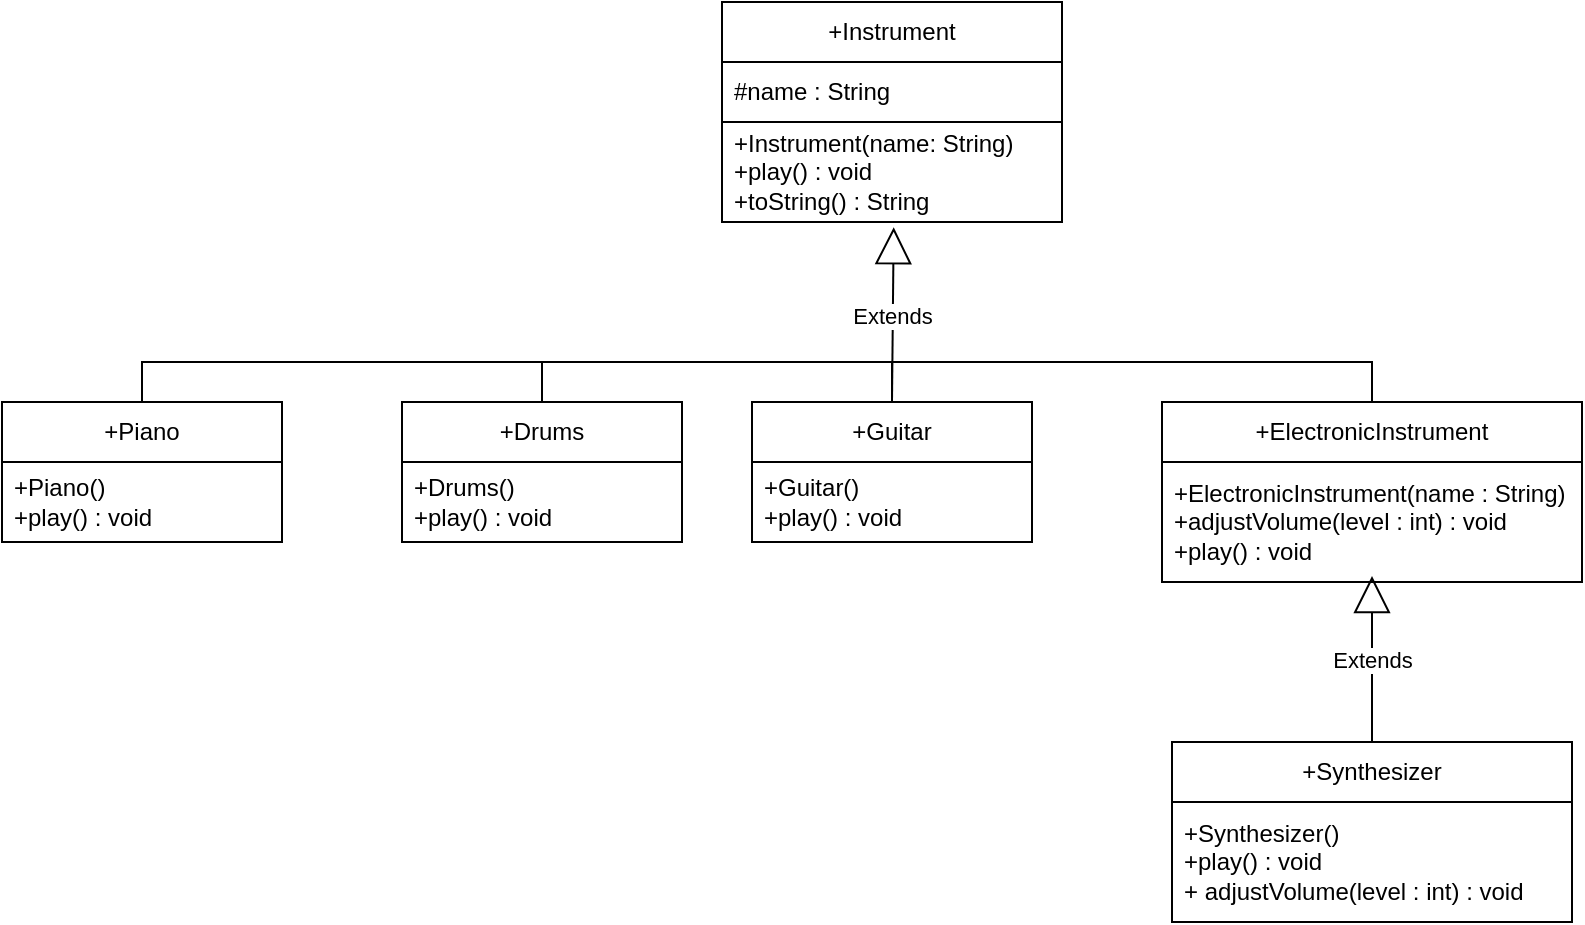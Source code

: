 <mxfile version="24.9.2">
  <diagram name="Страница — 1" id="81Tuuqp5_1Kg4wqEXLPr">
    <mxGraphModel dx="954" dy="647" grid="1" gridSize="10" guides="1" tooltips="1" connect="1" arrows="1" fold="1" page="1" pageScale="1" pageWidth="827" pageHeight="1169" math="0" shadow="0">
      <root>
        <mxCell id="0" />
        <mxCell id="1" parent="0" />
        <mxCell id="wwmCVKzJI6QBJEnrf--R-1" value="+Instrument" style="swimlane;fontStyle=0;childLayout=stackLayout;horizontal=1;startSize=30;horizontalStack=0;resizeParent=1;resizeParentMax=0;resizeLast=0;collapsible=1;marginBottom=0;whiteSpace=wrap;html=1;strokeColor=default;" vertex="1" parent="1">
          <mxGeometry x="370" y="60" width="170" height="110" as="geometry" />
        </mxCell>
        <mxCell id="wwmCVKzJI6QBJEnrf--R-2" value="#name : String" style="text;strokeColor=none;fillColor=none;align=left;verticalAlign=middle;spacingLeft=4;spacingRight=4;overflow=hidden;points=[[0,0.5],[1,0.5]];portConstraint=eastwest;rotatable=0;whiteSpace=wrap;html=1;" vertex="1" parent="wwmCVKzJI6QBJEnrf--R-1">
          <mxGeometry y="30" width="170" height="30" as="geometry" />
        </mxCell>
        <mxCell id="wwmCVKzJI6QBJEnrf--R-3" value="&lt;div&gt;+Instrument(name: String)&lt;/div&gt;+play() : void&lt;div&gt;+toString() : String&lt;/div&gt;" style="text;strokeColor=default;fillColor=none;align=left;verticalAlign=middle;spacingLeft=4;spacingRight=4;overflow=hidden;points=[[0,0.5],[1,0.5]];portConstraint=eastwest;rotatable=0;whiteSpace=wrap;html=1;" vertex="1" parent="wwmCVKzJI6QBJEnrf--R-1">
          <mxGeometry y="60" width="170" height="50" as="geometry" />
        </mxCell>
        <mxCell id="wwmCVKzJI6QBJEnrf--R-5" value="+Piano" style="swimlane;fontStyle=0;childLayout=stackLayout;horizontal=1;startSize=30;horizontalStack=0;resizeParent=1;resizeParentMax=0;resizeLast=0;collapsible=1;marginBottom=0;whiteSpace=wrap;html=1;" vertex="1" parent="1">
          <mxGeometry x="10" y="260" width="140" height="70" as="geometry" />
        </mxCell>
        <mxCell id="wwmCVKzJI6QBJEnrf--R-6" value="+Piano()&lt;div&gt;+play() : void&lt;/div&gt;" style="text;strokeColor=none;fillColor=none;align=left;verticalAlign=middle;spacingLeft=4;spacingRight=4;overflow=hidden;points=[[0,0.5],[1,0.5]];portConstraint=eastwest;rotatable=0;whiteSpace=wrap;html=1;" vertex="1" parent="wwmCVKzJI6QBJEnrf--R-5">
          <mxGeometry y="30" width="140" height="40" as="geometry" />
        </mxCell>
        <mxCell id="wwmCVKzJI6QBJEnrf--R-9" value="+Drums" style="swimlane;fontStyle=0;childLayout=stackLayout;horizontal=1;startSize=30;horizontalStack=0;resizeParent=1;resizeParentMax=0;resizeLast=0;collapsible=1;marginBottom=0;whiteSpace=wrap;html=1;" vertex="1" parent="1">
          <mxGeometry x="210" y="260" width="140" height="70" as="geometry" />
        </mxCell>
        <mxCell id="wwmCVKzJI6QBJEnrf--R-10" value="+Drums()&lt;div&gt;+play() : void&lt;/div&gt;" style="text;strokeColor=none;fillColor=none;align=left;verticalAlign=middle;spacingLeft=4;spacingRight=4;overflow=hidden;points=[[0,0.5],[1,0.5]];portConstraint=eastwest;rotatable=0;whiteSpace=wrap;html=1;" vertex="1" parent="wwmCVKzJI6QBJEnrf--R-9">
          <mxGeometry y="30" width="140" height="40" as="geometry" />
        </mxCell>
        <mxCell id="wwmCVKzJI6QBJEnrf--R-13" value="+Guitar" style="swimlane;fontStyle=0;childLayout=stackLayout;horizontal=1;startSize=30;horizontalStack=0;resizeParent=1;resizeParentMax=0;resizeLast=0;collapsible=1;marginBottom=0;whiteSpace=wrap;html=1;" vertex="1" parent="1">
          <mxGeometry x="385" y="260" width="140" height="70" as="geometry" />
        </mxCell>
        <mxCell id="wwmCVKzJI6QBJEnrf--R-24" value="" style="endArrow=none;html=1;rounded=0;entryX=0.5;entryY=0;entryDx=0;entryDy=0;" edge="1" parent="wwmCVKzJI6QBJEnrf--R-13" target="wwmCVKzJI6QBJEnrf--R-13">
          <mxGeometry width="50" height="50" relative="1" as="geometry">
            <mxPoint x="-160" y="-20" as="sourcePoint" />
            <mxPoint x="110" as="targetPoint" />
            <Array as="points">
              <mxPoint x="70" y="-20" />
            </Array>
          </mxGeometry>
        </mxCell>
        <mxCell id="wwmCVKzJI6QBJEnrf--R-14" value="+Guitar()&lt;div&gt;+play() : void&lt;/div&gt;" style="text;strokeColor=none;fillColor=none;align=left;verticalAlign=middle;spacingLeft=4;spacingRight=4;overflow=hidden;points=[[0,0.5],[1,0.5]];portConstraint=eastwest;rotatable=0;whiteSpace=wrap;html=1;" vertex="1" parent="wwmCVKzJI6QBJEnrf--R-13">
          <mxGeometry y="30" width="140" height="40" as="geometry" />
        </mxCell>
        <mxCell id="wwmCVKzJI6QBJEnrf--R-21" value="Extends" style="endArrow=block;endSize=16;endFill=0;html=1;rounded=0;exitX=0.5;exitY=0;exitDx=0;exitDy=0;entryX=0.505;entryY=1.052;entryDx=0;entryDy=0;entryPerimeter=0;" edge="1" parent="1" source="wwmCVKzJI6QBJEnrf--R-13" target="wwmCVKzJI6QBJEnrf--R-3">
          <mxGeometry width="160" relative="1" as="geometry">
            <mxPoint x="240" y="260" as="sourcePoint" />
            <mxPoint x="449" y="171" as="targetPoint" />
            <Array as="points" />
          </mxGeometry>
        </mxCell>
        <mxCell id="wwmCVKzJI6QBJEnrf--R-25" value="" style="endArrow=none;html=1;rounded=0;exitX=0.5;exitY=0;exitDx=0;exitDy=0;" edge="1" parent="1" source="wwmCVKzJI6QBJEnrf--R-5">
          <mxGeometry width="50" height="50" relative="1" as="geometry">
            <mxPoint x="190" y="230" as="sourcePoint" />
            <mxPoint x="450" y="240" as="targetPoint" />
            <Array as="points">
              <mxPoint x="80" y="240" />
            </Array>
          </mxGeometry>
        </mxCell>
        <mxCell id="wwmCVKzJI6QBJEnrf--R-26" value="" style="endArrow=none;html=1;rounded=0;entryX=0.5;entryY=0;entryDx=0;entryDy=0;" edge="1" parent="1" target="wwmCVKzJI6QBJEnrf--R-9">
          <mxGeometry width="50" height="50" relative="1" as="geometry">
            <mxPoint x="280" y="240" as="sourcePoint" />
            <mxPoint x="320" y="250" as="targetPoint" />
          </mxGeometry>
        </mxCell>
        <mxCell id="wwmCVKzJI6QBJEnrf--R-27" value="+ElectronicInstrument" style="swimlane;fontStyle=0;childLayout=stackLayout;horizontal=1;startSize=30;horizontalStack=0;resizeParent=1;resizeParentMax=0;resizeLast=0;collapsible=1;marginBottom=0;whiteSpace=wrap;html=1;" vertex="1" parent="1">
          <mxGeometry x="590" y="260" width="210" height="90" as="geometry" />
        </mxCell>
        <mxCell id="wwmCVKzJI6QBJEnrf--R-28" value="&lt;span style=&quot;text-align: center;&quot;&gt;+ElectronicInstrument(name : String)&lt;/span&gt;&lt;div style=&quot;&quot;&gt;&lt;span style=&quot;&quot;&gt;+adjustVolume(level : int) : void&lt;/span&gt;&lt;/div&gt;&lt;div style=&quot;&quot;&gt;&lt;span style=&quot;&quot;&gt;+play() : void&lt;/span&gt;&lt;/div&gt;" style="text;strokeColor=none;fillColor=none;align=left;verticalAlign=middle;spacingLeft=4;spacingRight=4;overflow=hidden;points=[[0,0.5],[1,0.5]];portConstraint=eastwest;rotatable=0;whiteSpace=wrap;html=1;" vertex="1" parent="wwmCVKzJI6QBJEnrf--R-27">
          <mxGeometry y="30" width="210" height="60" as="geometry" />
        </mxCell>
        <mxCell id="wwmCVKzJI6QBJEnrf--R-31" value="" style="endArrow=none;html=1;rounded=0;entryX=0.5;entryY=0;entryDx=0;entryDy=0;" edge="1" parent="1" target="wwmCVKzJI6QBJEnrf--R-27">
          <mxGeometry width="50" height="50" relative="1" as="geometry">
            <mxPoint x="450" y="240" as="sourcePoint" />
            <mxPoint x="740" y="250" as="targetPoint" />
            <Array as="points">
              <mxPoint x="695" y="240" />
            </Array>
          </mxGeometry>
        </mxCell>
        <mxCell id="wwmCVKzJI6QBJEnrf--R-32" value="+Synthesizer" style="swimlane;fontStyle=0;childLayout=stackLayout;horizontal=1;startSize=30;horizontalStack=0;resizeParent=1;resizeParentMax=0;resizeLast=0;collapsible=1;marginBottom=0;whiteSpace=wrap;html=1;" vertex="1" parent="1">
          <mxGeometry x="595" y="430" width="200" height="90" as="geometry" />
        </mxCell>
        <mxCell id="wwmCVKzJI6QBJEnrf--R-33" value="&lt;span style=&quot;&quot;&gt;+Synthesizer()&lt;/span&gt;&lt;div&gt;&lt;span style=&quot;&quot;&gt;+play() : void&lt;/span&gt;&lt;/div&gt;&lt;div&gt;&lt;span style=&quot;&quot;&gt;+&lt;/span&gt;&amp;nbsp;adjustVolume(level : int) : void&lt;/div&gt;" style="text;strokeColor=none;fillColor=none;align=left;verticalAlign=middle;spacingLeft=4;spacingRight=4;overflow=hidden;points=[[0,0.5],[1,0.5]];portConstraint=eastwest;rotatable=0;whiteSpace=wrap;html=1;" vertex="1" parent="wwmCVKzJI6QBJEnrf--R-32">
          <mxGeometry y="30" width="200" height="60" as="geometry" />
        </mxCell>
        <mxCell id="wwmCVKzJI6QBJEnrf--R-37" value="Extends" style="endArrow=block;endSize=16;endFill=0;html=1;rounded=0;exitX=0.5;exitY=0;exitDx=0;exitDy=0;" edge="1" parent="1" source="wwmCVKzJI6QBJEnrf--R-32">
          <mxGeometry width="160" relative="1" as="geometry">
            <mxPoint x="690" y="430" as="sourcePoint" />
            <mxPoint x="695" y="347" as="targetPoint" />
          </mxGeometry>
        </mxCell>
      </root>
    </mxGraphModel>
  </diagram>
</mxfile>
